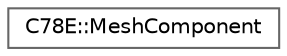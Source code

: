 digraph "Graphical Class Hierarchy"
{
 // LATEX_PDF_SIZE
  bgcolor="transparent";
  edge [fontname=Helvetica,fontsize=10,labelfontname=Helvetica,labelfontsize=10];
  node [fontname=Helvetica,fontsize=10,shape=box,height=0.2,width=0.4];
  rankdir="LR";
  Node0 [id="Node000000",label="C78E::MeshComponent",height=0.2,width=0.4,color="grey40", fillcolor="white", style="filled",URL="$d9/d58/struct_c78_e_1_1_mesh_component.html",tooltip=" "];
}
